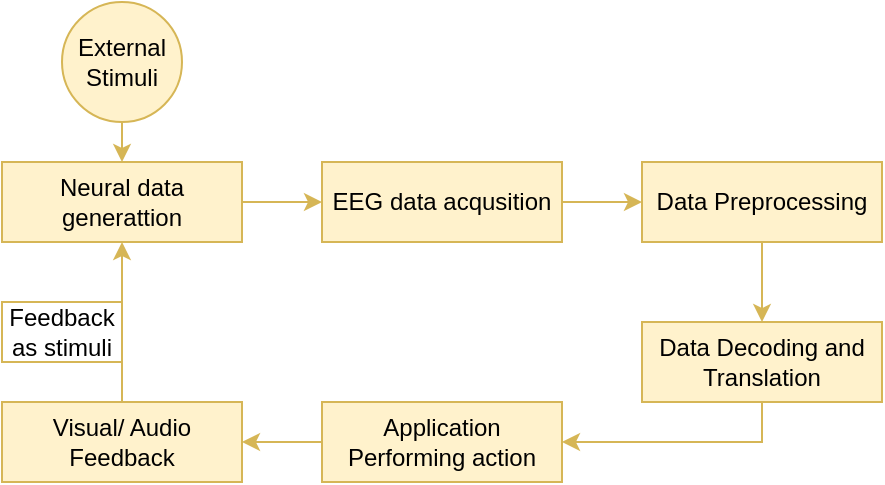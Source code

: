 <mxfile version="20.0.4" type="github"><diagram name="Page-1" id="12e1b939-464a-85fe-373e-61e167be1490"><mxGraphModel dx="1056" dy="482" grid="1" gridSize="10" guides="1" tooltips="1" connect="1" arrows="1" fold="1" page="1" pageScale="1.5" pageWidth="1169" pageHeight="826" background="none" math="0" shadow="0"><root><mxCell id="0"/><mxCell id="1" parent="0"/><mxCell id="WXV94lYlLDjN6gnBJHbP-16" value="" style="edgeStyle=orthogonalEdgeStyle;rounded=0;orthogonalLoop=1;jettySize=auto;html=1;fillColor=#fff2cc;strokeColor=#d6b656;" edge="1" parent="1" source="WXV94lYlLDjN6gnBJHbP-8" target="WXV94lYlLDjN6gnBJHbP-9"><mxGeometry relative="1" as="geometry"/></mxCell><mxCell id="WXV94lYlLDjN6gnBJHbP-8" value="Neural data generattion" style="rounded=0;whiteSpace=wrap;html=1;fillColor=#fff2cc;strokeColor=#d6b656;" vertex="1" parent="1"><mxGeometry y="80" width="120" height="40" as="geometry"/></mxCell><mxCell id="WXV94lYlLDjN6gnBJHbP-15" value="" style="edgeStyle=orthogonalEdgeStyle;rounded=0;orthogonalLoop=1;jettySize=auto;html=1;fillColor=#fff2cc;strokeColor=#d6b656;" edge="1" parent="1" source="WXV94lYlLDjN6gnBJHbP-9" target="WXV94lYlLDjN6gnBJHbP-10"><mxGeometry relative="1" as="geometry"/></mxCell><mxCell id="WXV94lYlLDjN6gnBJHbP-9" value="EEG data acqusition&lt;span style=&quot;color: rgba(0, 0, 0, 0); font-family: monospace; font-size: 0px; text-align: start;&quot;&gt;%3CmxGraphModel%3E%3Croot%3E%3CmxCell%20id%3D%220%22%2F%3E%3CmxCell%20id%3D%221%22%20parent%3D%220%22%2F%3E%3CmxCell%20id%3D%222%22%20value%3D%22Neural%20data%20generattion%22%20style%3D%22rounded%3D0%3BwhiteSpace%3Dwrap%3Bhtml%3D1%3B%22%20vertex%3D%221%22%20parent%3D%221%22%3E%3CmxGeometry%20x%3D%2240%22%20y%3D%2240%22%20width%3D%22120%22%20height%3D%2240%22%20as%3D%22geometry%22%2F%3E%3C%2FmxCell%3E%3C%2Froot%3E%3C%2FmxGraphModel%3E&lt;/span&gt;" style="rounded=0;whiteSpace=wrap;html=1;fillColor=#fff2cc;strokeColor=#d6b656;" vertex="1" parent="1"><mxGeometry x="160" y="80" width="120" height="40" as="geometry"/></mxCell><mxCell id="WXV94lYlLDjN6gnBJHbP-14" value="" style="edgeStyle=orthogonalEdgeStyle;rounded=0;orthogonalLoop=1;jettySize=auto;html=1;fillColor=#fff2cc;strokeColor=#d6b656;" edge="1" parent="1" source="WXV94lYlLDjN6gnBJHbP-10" target="WXV94lYlLDjN6gnBJHbP-11"><mxGeometry relative="1" as="geometry"/></mxCell><mxCell id="WXV94lYlLDjN6gnBJHbP-10" value="Data Preprocessing" style="rounded=0;whiteSpace=wrap;html=1;fillColor=#fff2cc;strokeColor=#d6b656;" vertex="1" parent="1"><mxGeometry x="320" y="80" width="120" height="40" as="geometry"/></mxCell><mxCell id="WXV94lYlLDjN6gnBJHbP-13" value="" style="edgeStyle=orthogonalEdgeStyle;rounded=0;orthogonalLoop=1;jettySize=auto;html=1;entryX=1;entryY=0.5;entryDx=0;entryDy=0;fillColor=#fff2cc;strokeColor=#d6b656;" edge="1" parent="1" source="WXV94lYlLDjN6gnBJHbP-11" target="WXV94lYlLDjN6gnBJHbP-12"><mxGeometry relative="1" as="geometry"><Array as="points"><mxPoint x="380" y="220"/></Array></mxGeometry></mxCell><mxCell id="WXV94lYlLDjN6gnBJHbP-11" value="Data Decoding and Translation" style="rounded=0;whiteSpace=wrap;html=1;fillColor=#fff2cc;strokeColor=#d6b656;" vertex="1" parent="1"><mxGeometry x="320" y="160" width="120" height="40" as="geometry"/></mxCell><mxCell id="WXV94lYlLDjN6gnBJHbP-18" value="" style="edgeStyle=orthogonalEdgeStyle;rounded=0;orthogonalLoop=1;jettySize=auto;html=1;fillColor=#fff2cc;strokeColor=#d6b656;" edge="1" parent="1" source="WXV94lYlLDjN6gnBJHbP-12" target="WXV94lYlLDjN6gnBJHbP-17"><mxGeometry relative="1" as="geometry"/></mxCell><mxCell id="WXV94lYlLDjN6gnBJHbP-12" value="Application Performing action" style="whiteSpace=wrap;html=1;rounded=0;fillColor=#fff2cc;strokeColor=#d6b656;" vertex="1" parent="1"><mxGeometry x="160" y="200" width="120" height="40" as="geometry"/></mxCell><mxCell id="WXV94lYlLDjN6gnBJHbP-19" value="" style="edgeStyle=orthogonalEdgeStyle;rounded=0;orthogonalLoop=1;jettySize=auto;html=1;fillColor=#fff2cc;strokeColor=#d6b656;" edge="1" parent="1" source="WXV94lYlLDjN6gnBJHbP-17" target="WXV94lYlLDjN6gnBJHbP-8"><mxGeometry relative="1" as="geometry"/></mxCell><mxCell id="WXV94lYlLDjN6gnBJHbP-17" value="Visual/ Audio Feedback" style="whiteSpace=wrap;html=1;rounded=0;fillColor=#fff2cc;strokeColor=#d6b656;" vertex="1" parent="1"><mxGeometry y="200" width="120" height="40" as="geometry"/></mxCell><mxCell id="WXV94lYlLDjN6gnBJHbP-21" value="Feedback as stimuli" style="text;html=1;strokeColor=#d6b656;fillColor=none;align=center;verticalAlign=middle;whiteSpace=wrap;rounded=0;" vertex="1" parent="1"><mxGeometry y="150" width="60" height="30" as="geometry"/></mxCell><mxCell id="WXV94lYlLDjN6gnBJHbP-27" style="edgeStyle=orthogonalEdgeStyle;rounded=0;orthogonalLoop=1;jettySize=auto;html=1;exitX=0.5;exitY=1;exitDx=0;exitDy=0;entryX=0.5;entryY=0;entryDx=0;entryDy=0;fillColor=#fff2cc;strokeColor=#d6b656;" edge="1" parent="1" source="WXV94lYlLDjN6gnBJHbP-22" target="WXV94lYlLDjN6gnBJHbP-8"><mxGeometry relative="1" as="geometry"/></mxCell><mxCell id="WXV94lYlLDjN6gnBJHbP-22" value="External Stimuli" style="ellipse;whiteSpace=wrap;html=1;aspect=fixed;fillColor=#fff2cc;strokeColor=#d6b656;" vertex="1" parent="1"><mxGeometry x="30" width="60" height="60" as="geometry"/></mxCell></root></mxGraphModel></diagram></mxfile>